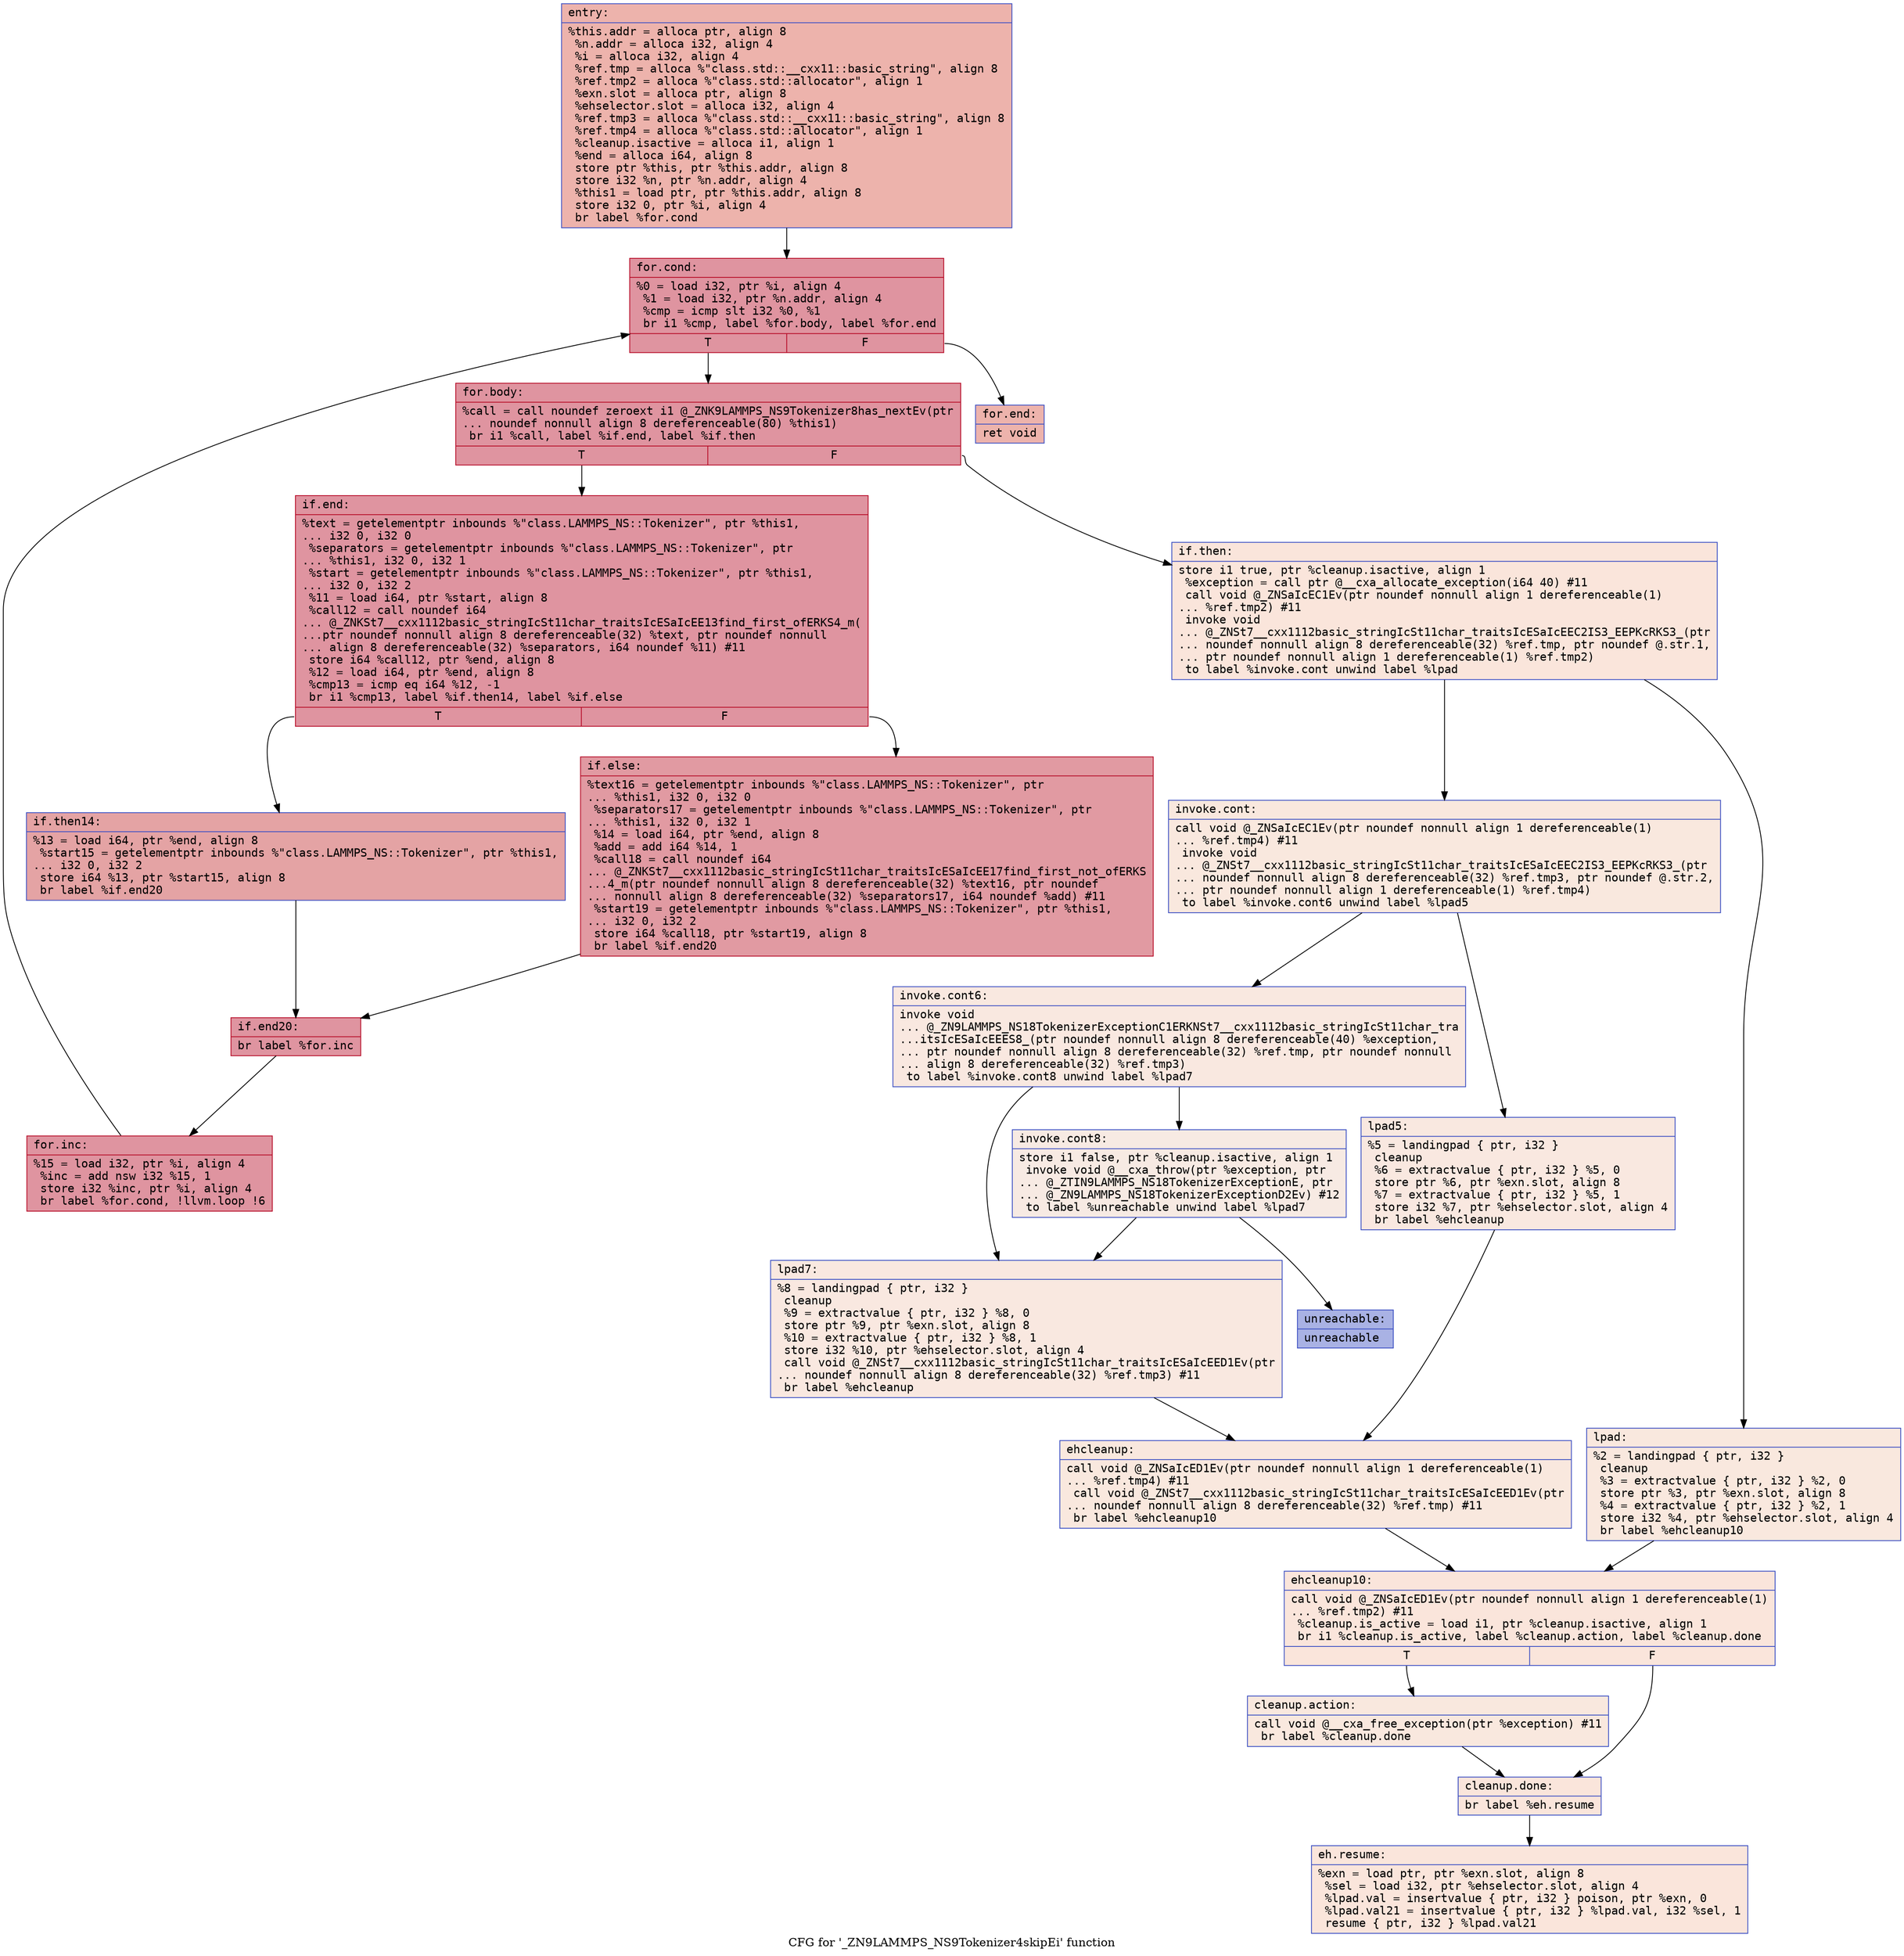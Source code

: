 digraph "CFG for '_ZN9LAMMPS_NS9Tokenizer4skipEi' function" {
	label="CFG for '_ZN9LAMMPS_NS9Tokenizer4skipEi' function";

	Node0x55ce20bbd490 [shape=record,color="#3d50c3ff", style=filled, fillcolor="#d6524470" fontname="Courier",label="{entry:\l|  %this.addr = alloca ptr, align 8\l  %n.addr = alloca i32, align 4\l  %i = alloca i32, align 4\l  %ref.tmp = alloca %\"class.std::__cxx11::basic_string\", align 8\l  %ref.tmp2 = alloca %\"class.std::allocator\", align 1\l  %exn.slot = alloca ptr, align 8\l  %ehselector.slot = alloca i32, align 4\l  %ref.tmp3 = alloca %\"class.std::__cxx11::basic_string\", align 8\l  %ref.tmp4 = alloca %\"class.std::allocator\", align 1\l  %cleanup.isactive = alloca i1, align 1\l  %end = alloca i64, align 8\l  store ptr %this, ptr %this.addr, align 8\l  store i32 %n, ptr %n.addr, align 4\l  %this1 = load ptr, ptr %this.addr, align 8\l  store i32 0, ptr %i, align 4\l  br label %for.cond\l}"];
	Node0x55ce20bbd490 -> Node0x55ce20bbe260[tooltip="entry -> for.cond\nProbability 100.00%" ];
	Node0x55ce20bbe260 [shape=record,color="#b70d28ff", style=filled, fillcolor="#b70d2870" fontname="Courier",label="{for.cond:\l|  %0 = load i32, ptr %i, align 4\l  %1 = load i32, ptr %n.addr, align 4\l  %cmp = icmp slt i32 %0, %1\l  br i1 %cmp, label %for.body, label %for.end\l|{<s0>T|<s1>F}}"];
	Node0x55ce20bbe260:s0 -> Node0x55ce20bbe500[tooltip="for.cond -> for.body\nProbability 96.88%" ];
	Node0x55ce20bbe260:s1 -> Node0x55ce20bbe550[tooltip="for.cond -> for.end\nProbability 3.12%" ];
	Node0x55ce20bbe500 [shape=record,color="#b70d28ff", style=filled, fillcolor="#b70d2870" fontname="Courier",label="{for.body:\l|  %call = call noundef zeroext i1 @_ZNK9LAMMPS_NS9Tokenizer8has_nextEv(ptr\l... noundef nonnull align 8 dereferenceable(80) %this1)\l  br i1 %call, label %if.end, label %if.then\l|{<s0>T|<s1>F}}"];
	Node0x55ce20bbe500:s0 -> Node0x55ce20bbe810[tooltip="for.body -> if.end\nProbability 100.00%" ];
	Node0x55ce20bbe500:s1 -> Node0x55ce20bbe8e0[tooltip="for.body -> if.then\nProbability 0.00%" ];
	Node0x55ce20bbe8e0 [shape=record,color="#3d50c3ff", style=filled, fillcolor="#f4c5ad70" fontname="Courier",label="{if.then:\l|  store i1 true, ptr %cleanup.isactive, align 1\l  %exception = call ptr @__cxa_allocate_exception(i64 40) #11\l  call void @_ZNSaIcEC1Ev(ptr noundef nonnull align 1 dereferenceable(1)\l... %ref.tmp2) #11\l  invoke void\l... @_ZNSt7__cxx1112basic_stringIcSt11char_traitsIcESaIcEEC2IS3_EEPKcRKS3_(ptr\l... noundef nonnull align 8 dereferenceable(32) %ref.tmp, ptr noundef @.str.1,\l... ptr noundef nonnull align 1 dereferenceable(1) %ref.tmp2)\l          to label %invoke.cont unwind label %lpad\l}"];
	Node0x55ce20bbe8e0 -> Node0x55ce20bbeea0[tooltip="if.then -> invoke.cont\nProbability 50.00%" ];
	Node0x55ce20bbe8e0 -> Node0x55ce20bbef80[tooltip="if.then -> lpad\nProbability 50.00%" ];
	Node0x55ce20bbeea0 [shape=record,color="#3d50c3ff", style=filled, fillcolor="#f2cab570" fontname="Courier",label="{invoke.cont:\l|  call void @_ZNSaIcEC1Ev(ptr noundef nonnull align 1 dereferenceable(1)\l... %ref.tmp4) #11\l  invoke void\l... @_ZNSt7__cxx1112basic_stringIcSt11char_traitsIcESaIcEEC2IS3_EEPKcRKS3_(ptr\l... noundef nonnull align 8 dereferenceable(32) %ref.tmp3, ptr noundef @.str.2,\l... ptr noundef nonnull align 1 dereferenceable(1) %ref.tmp4)\l          to label %invoke.cont6 unwind label %lpad5\l}"];
	Node0x55ce20bbeea0 -> Node0x55ce20bbf5b0[tooltip="invoke.cont -> invoke.cont6\nProbability 50.00%" ];
	Node0x55ce20bbeea0 -> Node0x55ce20bbf600[tooltip="invoke.cont -> lpad5\nProbability 50.00%" ];
	Node0x55ce20bbf5b0 [shape=record,color="#3d50c3ff", style=filled, fillcolor="#f1ccb870" fontname="Courier",label="{invoke.cont6:\l|  invoke void\l... @_ZN9LAMMPS_NS18TokenizerExceptionC1ERKNSt7__cxx1112basic_stringIcSt11char_tra\l...itsIcESaIcEEES8_(ptr noundef nonnull align 8 dereferenceable(40) %exception,\l... ptr noundef nonnull align 8 dereferenceable(32) %ref.tmp, ptr noundef nonnull\l... align 8 dereferenceable(32) %ref.tmp3)\l          to label %invoke.cont8 unwind label %lpad7\l}"];
	Node0x55ce20bbf5b0 -> Node0x55ce20bbf560[tooltip="invoke.cont6 -> invoke.cont8\nProbability 50.00%" ];
	Node0x55ce20bbf5b0 -> Node0x55ce20bbf900[tooltip="invoke.cont6 -> lpad7\nProbability 50.00%" ];
	Node0x55ce20bbf560 [shape=record,color="#3d50c3ff", style=filled, fillcolor="#eed0c070" fontname="Courier",label="{invoke.cont8:\l|  store i1 false, ptr %cleanup.isactive, align 1\l  invoke void @__cxa_throw(ptr %exception, ptr\l... @_ZTIN9LAMMPS_NS18TokenizerExceptionE, ptr\l... @_ZN9LAMMPS_NS18TokenizerExceptionD2Ev) #12\l          to label %unreachable unwind label %lpad7\l}"];
	Node0x55ce20bbf560 -> Node0x55ce20bbfcb0[tooltip="invoke.cont8 -> unreachable\nProbability 0.00%" ];
	Node0x55ce20bbf560 -> Node0x55ce20bbf900[tooltip="invoke.cont8 -> lpad7\nProbability 100.00%" ];
	Node0x55ce20bbef80 [shape=record,color="#3d50c3ff", style=filled, fillcolor="#f2cab570" fontname="Courier",label="{lpad:\l|  %2 = landingpad \{ ptr, i32 \}\l          cleanup\l  %3 = extractvalue \{ ptr, i32 \} %2, 0\l  store ptr %3, ptr %exn.slot, align 8\l  %4 = extractvalue \{ ptr, i32 \} %2, 1\l  store i32 %4, ptr %ehselector.slot, align 4\l  br label %ehcleanup10\l}"];
	Node0x55ce20bbef80 -> Node0x55ce20bc01d0[tooltip="lpad -> ehcleanup10\nProbability 100.00%" ];
	Node0x55ce20bbf600 [shape=record,color="#3d50c3ff", style=filled, fillcolor="#f1ccb870" fontname="Courier",label="{lpad5:\l|  %5 = landingpad \{ ptr, i32 \}\l          cleanup\l  %6 = extractvalue \{ ptr, i32 \} %5, 0\l  store ptr %6, ptr %exn.slot, align 8\l  %7 = extractvalue \{ ptr, i32 \} %5, 1\l  store i32 %7, ptr %ehselector.slot, align 4\l  br label %ehcleanup\l}"];
	Node0x55ce20bbf600 -> Node0x55ce20bc0510[tooltip="lpad5 -> ehcleanup\nProbability 100.00%" ];
	Node0x55ce20bbf900 [shape=record,color="#3d50c3ff", style=filled, fillcolor="#f1ccb870" fontname="Courier",label="{lpad7:\l|  %8 = landingpad \{ ptr, i32 \}\l          cleanup\l  %9 = extractvalue \{ ptr, i32 \} %8, 0\l  store ptr %9, ptr %exn.slot, align 8\l  %10 = extractvalue \{ ptr, i32 \} %8, 1\l  store i32 %10, ptr %ehselector.slot, align 4\l  call void @_ZNSt7__cxx1112basic_stringIcSt11char_traitsIcESaIcEED1Ev(ptr\l... noundef nonnull align 8 dereferenceable(32) %ref.tmp3) #11\l  br label %ehcleanup\l}"];
	Node0x55ce20bbf900 -> Node0x55ce20bc0510[tooltip="lpad7 -> ehcleanup\nProbability 100.00%" ];
	Node0x55ce20bc0510 [shape=record,color="#3d50c3ff", style=filled, fillcolor="#f2cab570" fontname="Courier",label="{ehcleanup:\l|  call void @_ZNSaIcED1Ev(ptr noundef nonnull align 1 dereferenceable(1)\l... %ref.tmp4) #11\l  call void @_ZNSt7__cxx1112basic_stringIcSt11char_traitsIcESaIcEED1Ev(ptr\l... noundef nonnull align 8 dereferenceable(32) %ref.tmp) #11\l  br label %ehcleanup10\l}"];
	Node0x55ce20bc0510 -> Node0x55ce20bc01d0[tooltip="ehcleanup -> ehcleanup10\nProbability 100.00%" ];
	Node0x55ce20bc01d0 [shape=record,color="#3d50c3ff", style=filled, fillcolor="#f4c5ad70" fontname="Courier",label="{ehcleanup10:\l|  call void @_ZNSaIcED1Ev(ptr noundef nonnull align 1 dereferenceable(1)\l... %ref.tmp2) #11\l  %cleanup.is_active = load i1, ptr %cleanup.isactive, align 1\l  br i1 %cleanup.is_active, label %cleanup.action, label %cleanup.done\l|{<s0>T|<s1>F}}"];
	Node0x55ce20bc01d0:s0 -> Node0x55ce20bc0f40[tooltip="ehcleanup10 -> cleanup.action\nProbability 50.00%" ];
	Node0x55ce20bc01d0:s1 -> Node0x55ce20bc0f90[tooltip="ehcleanup10 -> cleanup.done\nProbability 50.00%" ];
	Node0x55ce20bc0f40 [shape=record,color="#3d50c3ff", style=filled, fillcolor="#f2cab570" fontname="Courier",label="{cleanup.action:\l|  call void @__cxa_free_exception(ptr %exception) #11\l  br label %cleanup.done\l}"];
	Node0x55ce20bc0f40 -> Node0x55ce20bc0f90[tooltip="cleanup.action -> cleanup.done\nProbability 100.00%" ];
	Node0x55ce20bc0f90 [shape=record,color="#3d50c3ff", style=filled, fillcolor="#f4c5ad70" fontname="Courier",label="{cleanup.done:\l|  br label %eh.resume\l}"];
	Node0x55ce20bc0f90 -> Node0x55ce20bc1260[tooltip="cleanup.done -> eh.resume\nProbability 100.00%" ];
	Node0x55ce20bbe810 [shape=record,color="#b70d28ff", style=filled, fillcolor="#b70d2870" fontname="Courier",label="{if.end:\l|  %text = getelementptr inbounds %\"class.LAMMPS_NS::Tokenizer\", ptr %this1,\l... i32 0, i32 0\l  %separators = getelementptr inbounds %\"class.LAMMPS_NS::Tokenizer\", ptr\l... %this1, i32 0, i32 1\l  %start = getelementptr inbounds %\"class.LAMMPS_NS::Tokenizer\", ptr %this1,\l... i32 0, i32 2\l  %11 = load i64, ptr %start, align 8\l  %call12 = call noundef i64\l... @_ZNKSt7__cxx1112basic_stringIcSt11char_traitsIcESaIcEE13find_first_ofERKS4_m(\l...ptr noundef nonnull align 8 dereferenceable(32) %text, ptr noundef nonnull\l... align 8 dereferenceable(32) %separators, i64 noundef %11) #11\l  store i64 %call12, ptr %end, align 8\l  %12 = load i64, ptr %end, align 8\l  %cmp13 = icmp eq i64 %12, -1\l  br i1 %cmp13, label %if.then14, label %if.else\l|{<s0>T|<s1>F}}"];
	Node0x55ce20bbe810:s0 -> Node0x55ce20bc1a00[tooltip="if.end -> if.then14\nProbability 37.50%" ];
	Node0x55ce20bbe810:s1 -> Node0x55ce20bc1a50[tooltip="if.end -> if.else\nProbability 62.50%" ];
	Node0x55ce20bc1a00 [shape=record,color="#3d50c3ff", style=filled, fillcolor="#c32e3170" fontname="Courier",label="{if.then14:\l|  %13 = load i64, ptr %end, align 8\l  %start15 = getelementptr inbounds %\"class.LAMMPS_NS::Tokenizer\", ptr %this1,\l... i32 0, i32 2\l  store i64 %13, ptr %start15, align 8\l  br label %if.end20\l}"];
	Node0x55ce20bc1a00 -> Node0x55ce20bc1dd0[tooltip="if.then14 -> if.end20\nProbability 100.00%" ];
	Node0x55ce20bc1a50 [shape=record,color="#b70d28ff", style=filled, fillcolor="#bb1b2c70" fontname="Courier",label="{if.else:\l|  %text16 = getelementptr inbounds %\"class.LAMMPS_NS::Tokenizer\", ptr\l... %this1, i32 0, i32 0\l  %separators17 = getelementptr inbounds %\"class.LAMMPS_NS::Tokenizer\", ptr\l... %this1, i32 0, i32 1\l  %14 = load i64, ptr %end, align 8\l  %add = add i64 %14, 1\l  %call18 = call noundef i64\l... @_ZNKSt7__cxx1112basic_stringIcSt11char_traitsIcESaIcEE17find_first_not_ofERKS\l...4_m(ptr noundef nonnull align 8 dereferenceable(32) %text16, ptr noundef\l... nonnull align 8 dereferenceable(32) %separators17, i64 noundef %add) #11\l  %start19 = getelementptr inbounds %\"class.LAMMPS_NS::Tokenizer\", ptr %this1,\l... i32 0, i32 2\l  store i64 %call18, ptr %start19, align 8\l  br label %if.end20\l}"];
	Node0x55ce20bc1a50 -> Node0x55ce20bc1dd0[tooltip="if.else -> if.end20\nProbability 100.00%" ];
	Node0x55ce20bc1dd0 [shape=record,color="#b70d28ff", style=filled, fillcolor="#b70d2870" fontname="Courier",label="{if.end20:\l|  br label %for.inc\l}"];
	Node0x55ce20bc1dd0 -> Node0x55ce20bc2b20[tooltip="if.end20 -> for.inc\nProbability 100.00%" ];
	Node0x55ce20bc2b20 [shape=record,color="#b70d28ff", style=filled, fillcolor="#b70d2870" fontname="Courier",label="{for.inc:\l|  %15 = load i32, ptr %i, align 4\l  %inc = add nsw i32 %15, 1\l  store i32 %inc, ptr %i, align 4\l  br label %for.cond, !llvm.loop !6\l}"];
	Node0x55ce20bc2b20 -> Node0x55ce20bbe260[tooltip="for.inc -> for.cond\nProbability 100.00%" ];
	Node0x55ce20bbe550 [shape=record,color="#3d50c3ff", style=filled, fillcolor="#d6524470" fontname="Courier",label="{for.end:\l|  ret void\l}"];
	Node0x55ce20bc1260 [shape=record,color="#3d50c3ff", style=filled, fillcolor="#f4c5ad70" fontname="Courier",label="{eh.resume:\l|  %exn = load ptr, ptr %exn.slot, align 8\l  %sel = load i32, ptr %ehselector.slot, align 4\l  %lpad.val = insertvalue \{ ptr, i32 \} poison, ptr %exn, 0\l  %lpad.val21 = insertvalue \{ ptr, i32 \} %lpad.val, i32 %sel, 1\l  resume \{ ptr, i32 \} %lpad.val21\l}"];
	Node0x55ce20bbfcb0 [shape=record,color="#3d50c3ff", style=filled, fillcolor="#3d50c370" fontname="Courier",label="{unreachable:\l|  unreachable\l}"];
}
